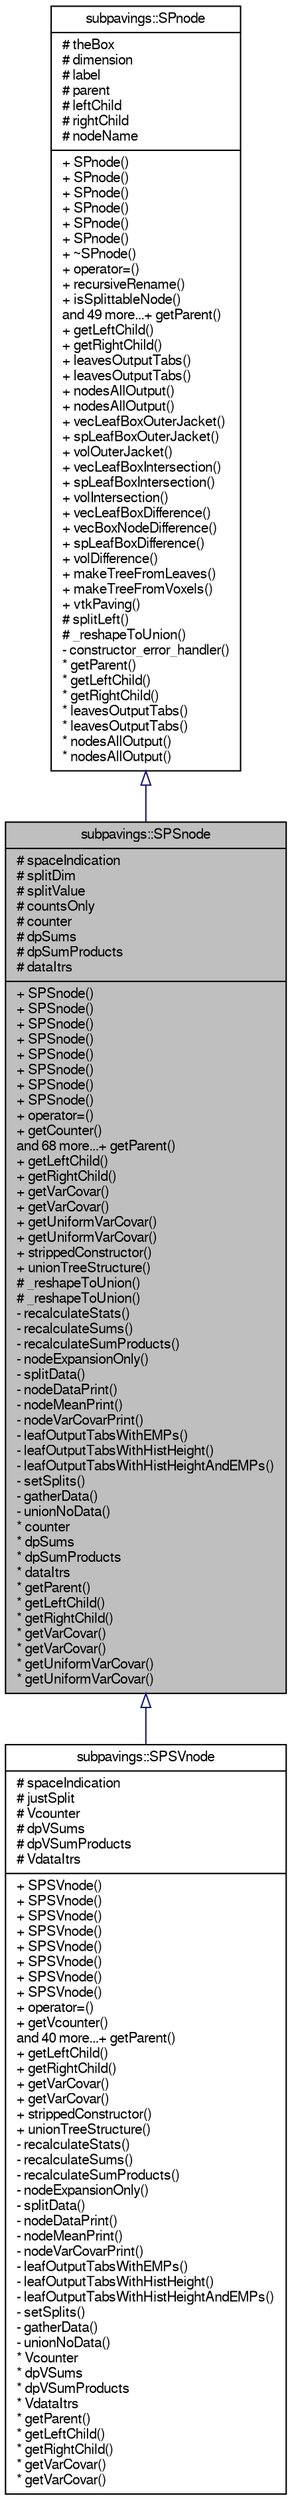 digraph G
{
  edge [fontname="FreeSans",fontsize="10",labelfontname="FreeSans",labelfontsize="10"];
  node [fontname="FreeSans",fontsize="10",shape=record];
  Node1 [label="{subpavings::SPSnode\n|# spaceIndication\l# splitDim\l# splitValue\l# countsOnly\l# counter\l# dpSums\l# dpSumProducts\l# dataItrs\l|+ SPSnode()\l+ SPSnode()\l+ SPSnode()\l+ SPSnode()\l+ SPSnode()\l+ SPSnode()\l+ SPSnode()\l+ SPSnode()\l+ operator=()\l+ getCounter()\land 68 more...+ getParent()\l+ getLeftChild()\l+ getRightChild()\l+ getVarCovar()\l+ getVarCovar()\l+ getUniformVarCovar()\l+ getUniformVarCovar()\l+ strippedConstructor()\l+ unionTreeStructure()\l# _reshapeToUnion()\l# _reshapeToUnion()\l- recalculateStats()\l- recalculateSums()\l- recalculateSumProducts()\l- nodeExpansionOnly()\l- splitData()\l- nodeDataPrint()\l- nodeMeanPrint()\l- nodeVarCovarPrint()\l- leafOutputTabsWithEMPs()\l- leafOutputTabsWithHistHeight()\l- leafOutputTabsWithHistHeightAndEMPs()\l- setSplits()\l- gatherData()\l- unionNoData()\l* counter\l* dpSums\l* dpSumProducts\l* dataItrs\l* getParent()\l* getLeftChild()\l* getRightChild()\l* getVarCovar()\l* getVarCovar()\l* getUniformVarCovar()\l* getUniformVarCovar()\l}",height=0.2,width=0.4,color="black", fillcolor="grey75", style="filled" fontcolor="black"];
  Node2 -> Node1 [dir="back",color="midnightblue",fontsize="10",style="solid",arrowtail="onormal",fontname="FreeSans"];
  Node2 [label="{subpavings::SPnode\n|# theBox\l# dimension\l# label\l# parent\l# leftChild\l# rightChild\l# nodeName\l|+ SPnode()\l+ SPnode()\l+ SPnode()\l+ SPnode()\l+ SPnode()\l+ SPnode()\l+ ~SPnode()\l+ operator=()\l+ recursiveRename()\l+ isSplittableNode()\land 49 more...+ getParent()\l+ getLeftChild()\l+ getRightChild()\l+ leavesOutputTabs()\l+ leavesOutputTabs()\l+ nodesAllOutput()\l+ nodesAllOutput()\l+ vecLeafBoxOuterJacket()\l+ spLeafBoxOuterJacket()\l+ volOuterJacket()\l+ vecLeafBoxIntersection()\l+ spLeafBoxIntersection()\l+ volIntersection()\l+ vecLeafBoxDifference()\l+ vecBoxNodeDifference()\l+ spLeafBoxDifference()\l+ volDifference()\l+ makeTreeFromLeaves()\l+ makeTreeFromVoxels()\l+ vtkPaving()\l# splitLeft()\l# _reshapeToUnion()\l- constructor_error_handler()\l* getParent()\l* getLeftChild()\l* getRightChild()\l* leavesOutputTabs()\l* leavesOutputTabs()\l* nodesAllOutput()\l* nodesAllOutput()\l}",height=0.2,width=0.4,color="black", fillcolor="white", style="filled",URL="$classsubpavings_1_1SPnode.shtml",tooltip="SPnodes are nodes in the representation of a subpaving as a binary tree."];
  Node1 -> Node3 [dir="back",color="midnightblue",fontsize="10",style="solid",arrowtail="onormal",fontname="FreeSans"];
  Node3 [label="{subpavings::SPSVnode\n|# spaceIndication\l# justSplit\l# Vcounter\l# dpVSums\l# dpVSumProducts\l# VdataItrs\l|+ SPSVnode()\l+ SPSVnode()\l+ SPSVnode()\l+ SPSVnode()\l+ SPSVnode()\l+ SPSVnode()\l+ SPSVnode()\l+ SPSVnode()\l+ operator=()\l+ getVcounter()\land 40 more...+ getParent()\l+ getLeftChild()\l+ getRightChild()\l+ getVarCovar()\l+ getVarCovar()\l+ strippedConstructor()\l+ unionTreeStructure()\l- recalculateStats()\l- recalculateSums()\l- recalculateSumProducts()\l- nodeExpansionOnly()\l- splitData()\l- nodeDataPrint()\l- nodeMeanPrint()\l- nodeVarCovarPrint()\l- leafOutputTabsWithEMPs()\l- leafOutputTabsWithHistHeight()\l- leafOutputTabsWithHistHeightAndEMPs()\l- setSplits()\l- gatherData()\l- unionNoData()\l* Vcounter\l* dpVSums\l* dpVSumProducts\l* VdataItrs\l* getParent()\l* getLeftChild()\l* getRightChild()\l* getVarCovar()\l* getVarCovar()\l}",height=0.2,width=0.4,color="black", fillcolor="white", style="filled",URL="$classsubpavings_1_1SPSVnode.shtml",tooltip="A derived class based on SPSnode for processing sample data split to training and validation sets..."];
}
